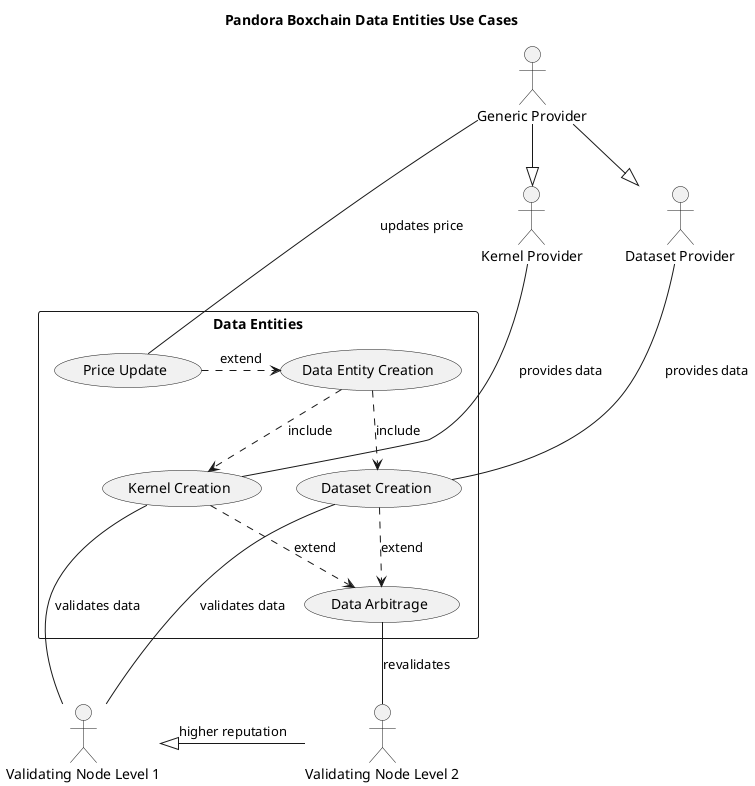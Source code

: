 @startuml
'left to right direction
skinparam packageStyle rectangle

title Pandora Boxchain Data Entities Use Cases

actor :Generic Provider: as GP
actor :Kernel Provider: as KP
actor :Dataset Provider: as DP
actor :Validating Node Level 1: as VN1
actor :Validating Node Level 2: as VN2

GP --|> KP
GP --|> DP

VN2 --l--|> VN1: higher reputation

rectangle "Data Entities" {
  usecase (Data Entity Creation) as newData
  usecase (Kernel Creation) as newKernel
  usecase (Dataset Creation) as newDataset
  usecase (Data Arbitrage) as dataArbitrage
  usecase (Price Update) as priceUpdate

  newData ..> newKernel: include
  newData ..> newDataset: include
  priceUpdate .> newData: extend

  GP --- (priceUpdate): updates price
  KP -- (newKernel): provides data
  DP -- (newDataset): provides data

  (newKernel) --- VN1: validates data
  (newDataset) --- VN1: validates data

  newKernel ..> dataArbitrage: extend
  newDataset ..> dataArbitrage: extend
  (dataArbitrage) -- VN2: revalidates
}
@enduml
